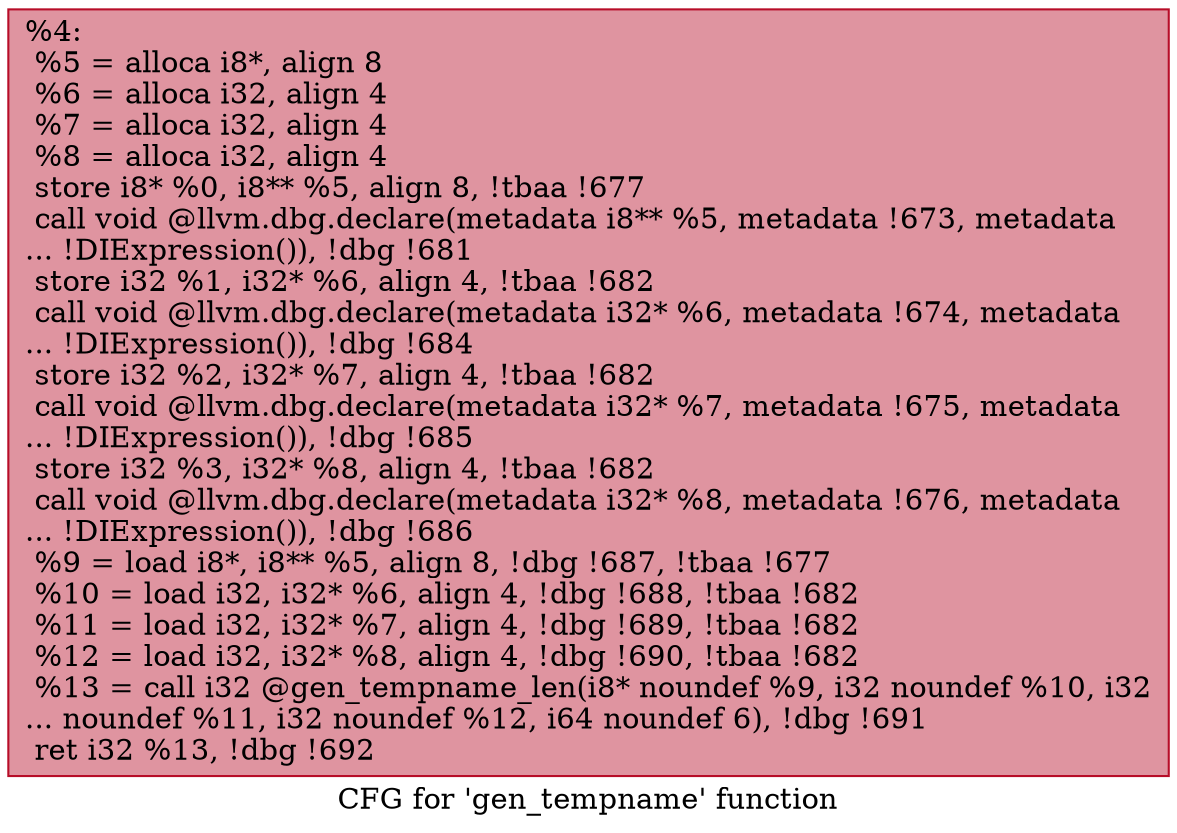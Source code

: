 digraph "CFG for 'gen_tempname' function" {
	label="CFG for 'gen_tempname' function";

	Node0xa90f00 [shape=record,color="#b70d28ff", style=filled, fillcolor="#b70d2870",label="{%4:\l  %5 = alloca i8*, align 8\l  %6 = alloca i32, align 4\l  %7 = alloca i32, align 4\l  %8 = alloca i32, align 4\l  store i8* %0, i8** %5, align 8, !tbaa !677\l  call void @llvm.dbg.declare(metadata i8** %5, metadata !673, metadata\l... !DIExpression()), !dbg !681\l  store i32 %1, i32* %6, align 4, !tbaa !682\l  call void @llvm.dbg.declare(metadata i32* %6, metadata !674, metadata\l... !DIExpression()), !dbg !684\l  store i32 %2, i32* %7, align 4, !tbaa !682\l  call void @llvm.dbg.declare(metadata i32* %7, metadata !675, metadata\l... !DIExpression()), !dbg !685\l  store i32 %3, i32* %8, align 4, !tbaa !682\l  call void @llvm.dbg.declare(metadata i32* %8, metadata !676, metadata\l... !DIExpression()), !dbg !686\l  %9 = load i8*, i8** %5, align 8, !dbg !687, !tbaa !677\l  %10 = load i32, i32* %6, align 4, !dbg !688, !tbaa !682\l  %11 = load i32, i32* %7, align 4, !dbg !689, !tbaa !682\l  %12 = load i32, i32* %8, align 4, !dbg !690, !tbaa !682\l  %13 = call i32 @gen_tempname_len(i8* noundef %9, i32 noundef %10, i32\l... noundef %11, i32 noundef %12, i64 noundef 6), !dbg !691\l  ret i32 %13, !dbg !692\l}"];
}
